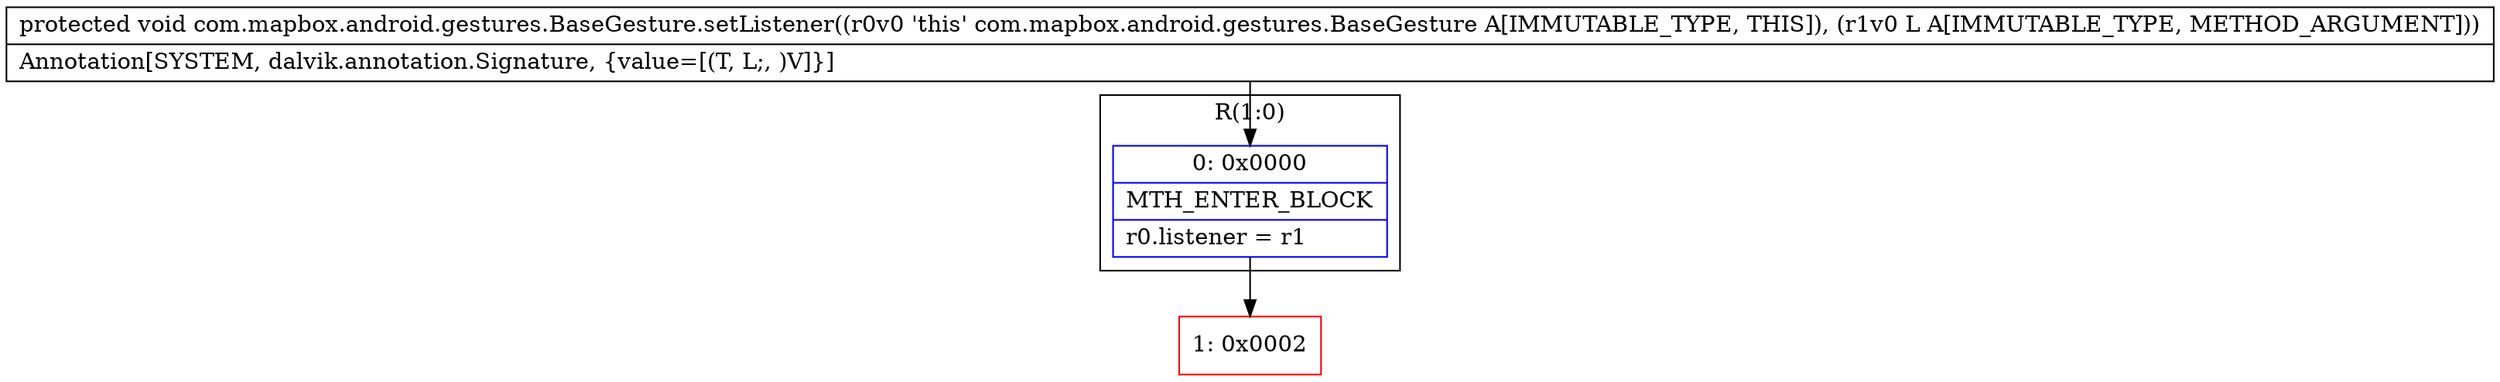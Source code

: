 digraph "CFG forcom.mapbox.android.gestures.BaseGesture.setListener(Ljava\/lang\/Object;)V" {
subgraph cluster_Region_526564470 {
label = "R(1:0)";
node [shape=record,color=blue];
Node_0 [shape=record,label="{0\:\ 0x0000|MTH_ENTER_BLOCK\l|r0.listener = r1\l}"];
}
Node_1 [shape=record,color=red,label="{1\:\ 0x0002}"];
MethodNode[shape=record,label="{protected void com.mapbox.android.gestures.BaseGesture.setListener((r0v0 'this' com.mapbox.android.gestures.BaseGesture A[IMMUTABLE_TYPE, THIS]), (r1v0 L A[IMMUTABLE_TYPE, METHOD_ARGUMENT]))  | Annotation[SYSTEM, dalvik.annotation.Signature, \{value=[(T, L;, )V]\}]\l}"];
MethodNode -> Node_0;
Node_0 -> Node_1;
}

